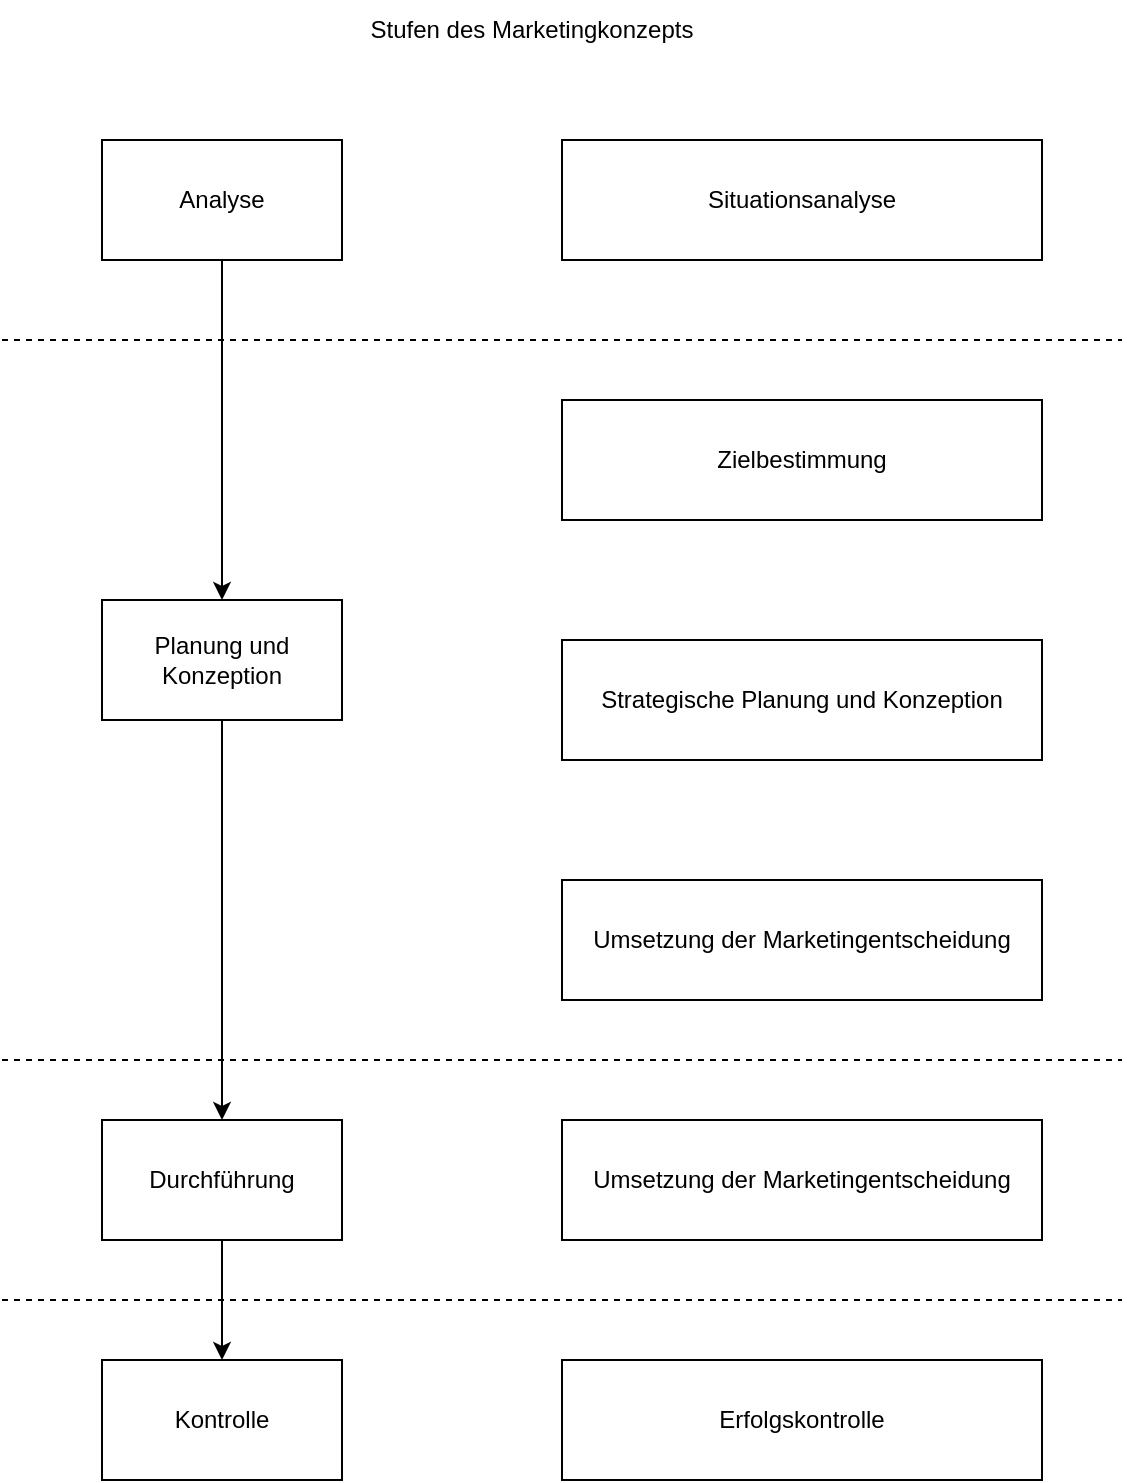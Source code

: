 <mxfile>
    <diagram id="QSDL158uiXbwdRWAU3n-" name="Seite-1">
        <mxGraphModel dx="877" dy="2126" grid="1" gridSize="10" guides="1" tooltips="1" connect="1" arrows="1" fold="1" page="1" pageScale="1" pageWidth="827" pageHeight="1169" math="0" shadow="0">
            <root>
                <mxCell id="0"/>
                <mxCell id="1" parent="0"/>
                <mxCell id="49" style="edgeStyle=none;html=1;entryX=0.5;entryY=0;entryDx=0;entryDy=0;" edge="1" parent="1" source="35" target="36">
                    <mxGeometry relative="1" as="geometry"/>
                </mxCell>
                <mxCell id="35" value="Analyse" style="rounded=0;whiteSpace=wrap;html=1;" vertex="1" parent="1">
                    <mxGeometry x="90" y="-60" width="120" height="60" as="geometry"/>
                </mxCell>
                <mxCell id="43" style="edgeStyle=none;html=1;entryX=0.5;entryY=0;entryDx=0;entryDy=0;" edge="1" parent="1" source="36" target="37">
                    <mxGeometry relative="1" as="geometry"/>
                </mxCell>
                <mxCell id="36" value="Planung und Konzeption" style="rounded=0;whiteSpace=wrap;html=1;" vertex="1" parent="1">
                    <mxGeometry x="90" y="170" width="120" height="60" as="geometry"/>
                </mxCell>
                <mxCell id="44" style="edgeStyle=none;html=1;entryX=0.5;entryY=0;entryDx=0;entryDy=0;" edge="1" parent="1" source="37" target="38">
                    <mxGeometry relative="1" as="geometry"/>
                </mxCell>
                <mxCell id="37" value="Durchführung" style="rounded=0;whiteSpace=wrap;html=1;" vertex="1" parent="1">
                    <mxGeometry x="90" y="430" width="120" height="60" as="geometry"/>
                </mxCell>
                <mxCell id="38" value="Kontrolle" style="rounded=0;whiteSpace=wrap;html=1;" vertex="1" parent="1">
                    <mxGeometry x="90" y="550" width="120" height="60" as="geometry"/>
                </mxCell>
                <mxCell id="39" value="" style="endArrow=none;dashed=1;html=1;" edge="1" parent="1">
                    <mxGeometry width="50" height="50" relative="1" as="geometry">
                        <mxPoint x="40" y="520" as="sourcePoint"/>
                        <mxPoint x="600" y="520" as="targetPoint"/>
                    </mxGeometry>
                </mxCell>
                <mxCell id="40" value="" style="endArrow=none;dashed=1;html=1;" edge="1" parent="1">
                    <mxGeometry width="50" height="50" relative="1" as="geometry">
                        <mxPoint x="40" y="400" as="sourcePoint"/>
                        <mxPoint x="600" y="400" as="targetPoint"/>
                    </mxGeometry>
                </mxCell>
                <mxCell id="41" value="Erfolgskontrolle" style="rounded=0;whiteSpace=wrap;html=1;" vertex="1" parent="1">
                    <mxGeometry x="320" y="550" width="240" height="60" as="geometry"/>
                </mxCell>
                <mxCell id="42" value="Umsetzung der Marketingentscheidung" style="rounded=0;whiteSpace=wrap;html=1;" vertex="1" parent="1">
                    <mxGeometry x="320" y="430" width="240" height="60" as="geometry"/>
                </mxCell>
                <mxCell id="45" value="Umsetzung der Marketingentscheidung" style="rounded=0;whiteSpace=wrap;html=1;" vertex="1" parent="1">
                    <mxGeometry x="320" y="310" width="240" height="60" as="geometry"/>
                </mxCell>
                <mxCell id="46" value="Strategische Planung und Konzeption" style="rounded=0;whiteSpace=wrap;html=1;" vertex="1" parent="1">
                    <mxGeometry x="320" y="190" width="240" height="60" as="geometry"/>
                </mxCell>
                <mxCell id="47" value="Zielbestimmung" style="rounded=0;whiteSpace=wrap;html=1;" vertex="1" parent="1">
                    <mxGeometry x="320" y="70" width="240" height="60" as="geometry"/>
                </mxCell>
                <mxCell id="48" value="" style="endArrow=none;dashed=1;html=1;" edge="1" parent="1">
                    <mxGeometry width="50" height="50" relative="1" as="geometry">
                        <mxPoint x="40" y="40" as="sourcePoint"/>
                        <mxPoint x="600" y="40" as="targetPoint"/>
                    </mxGeometry>
                </mxCell>
                <mxCell id="50" value="Situationsanalyse" style="rounded=0;whiteSpace=wrap;html=1;" vertex="1" parent="1">
                    <mxGeometry x="320" y="-60" width="240" height="60" as="geometry"/>
                </mxCell>
                <mxCell id="52" value="Stufen des Marketingkonzepts" style="text;html=1;strokeColor=none;fillColor=none;align=center;verticalAlign=middle;whiteSpace=wrap;rounded=0;" vertex="1" parent="1">
                    <mxGeometry x="160" y="-130" width="290" height="30" as="geometry"/>
                </mxCell>
            </root>
        </mxGraphModel>
    </diagram>
</mxfile>